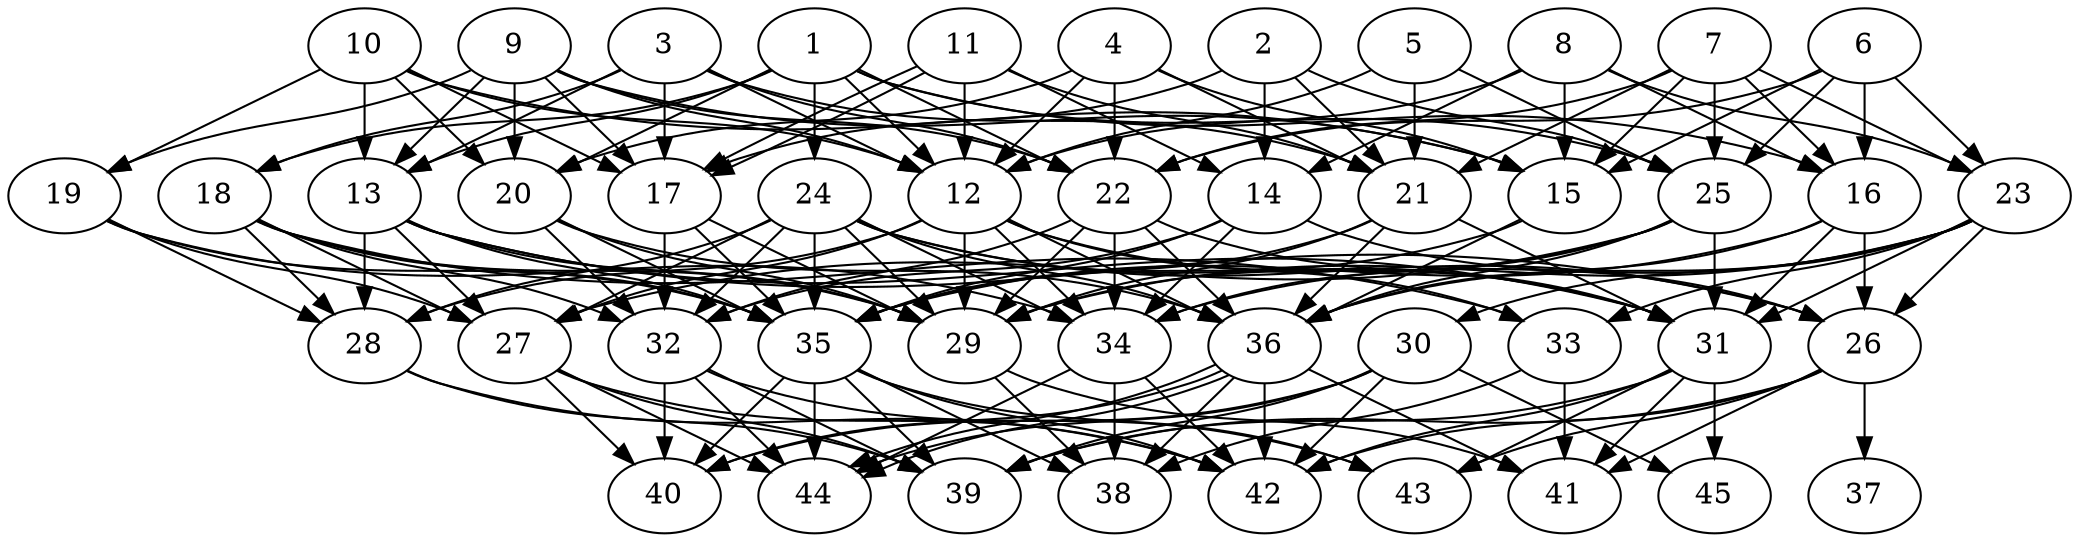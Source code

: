 // DAG automatically generated by daggen at Thu Oct  3 14:07:24 2019
// ./daggen --dot -n 45 --ccr 0.3 --fat 0.7 --regular 0.7 --density 0.7 --mindata 5242880 --maxdata 52428800 
digraph G {
  1 [size="32098987", alpha="0.16", expect_size="9629696"] 
  1 -> 12 [size ="9629696"]
  1 -> 13 [size ="9629696"]
  1 -> 16 [size ="9629696"]
  1 -> 18 [size ="9629696"]
  1 -> 20 [size ="9629696"]
  1 -> 22 [size ="9629696"]
  1 -> 24 [size ="9629696"]
  1 -> 25 [size ="9629696"]
  2 [size="142353067", alpha="0.08", expect_size="42705920"] 
  2 -> 14 [size ="42705920"]
  2 -> 17 [size ="42705920"]
  2 -> 21 [size ="42705920"]
  2 -> 25 [size ="42705920"]
  3 [size="27098453", alpha="0.18", expect_size="8129536"] 
  3 -> 12 [size ="8129536"]
  3 -> 13 [size ="8129536"]
  3 -> 17 [size ="8129536"]
  3 -> 18 [size ="8129536"]
  3 -> 21 [size ="8129536"]
  3 -> 22 [size ="8129536"]
  4 [size="165526187", alpha="0.11", expect_size="49657856"] 
  4 -> 12 [size ="49657856"]
  4 -> 15 [size ="49657856"]
  4 -> 20 [size ="49657856"]
  4 -> 21 [size ="49657856"]
  4 -> 22 [size ="49657856"]
  5 [size="171700907", alpha="0.05", expect_size="51510272"] 
  5 -> 12 [size ="51510272"]
  5 -> 21 [size ="51510272"]
  5 -> 25 [size ="51510272"]
  6 [size="83493547", alpha="0.19", expect_size="25048064"] 
  6 -> 15 [size ="25048064"]
  6 -> 16 [size ="25048064"]
  6 -> 22 [size ="25048064"]
  6 -> 23 [size ="25048064"]
  6 -> 25 [size ="25048064"]
  7 [size="150323200", alpha="0.07", expect_size="45096960"] 
  7 -> 15 [size ="45096960"]
  7 -> 16 [size ="45096960"]
  7 -> 21 [size ="45096960"]
  7 -> 22 [size ="45096960"]
  7 -> 23 [size ="45096960"]
  7 -> 25 [size ="45096960"]
  8 [size="134840320", alpha="0.07", expect_size="40452096"] 
  8 -> 12 [size ="40452096"]
  8 -> 14 [size ="40452096"]
  8 -> 15 [size ="40452096"]
  8 -> 16 [size ="40452096"]
  8 -> 23 [size ="40452096"]
  9 [size="169478827", alpha="0.13", expect_size="50843648"] 
  9 -> 12 [size ="50843648"]
  9 -> 13 [size ="50843648"]
  9 -> 15 [size ="50843648"]
  9 -> 17 [size ="50843648"]
  9 -> 19 [size ="50843648"]
  9 -> 20 [size ="50843648"]
  9 -> 22 [size ="50843648"]
  10 [size="44209493", alpha="0.17", expect_size="13262848"] 
  10 -> 12 [size ="13262848"]
  10 -> 13 [size ="13262848"]
  10 -> 15 [size ="13262848"]
  10 -> 17 [size ="13262848"]
  10 -> 19 [size ="13262848"]
  10 -> 20 [size ="13262848"]
  11 [size="133802667", alpha="0.04", expect_size="40140800"] 
  11 -> 12 [size ="40140800"]
  11 -> 14 [size ="40140800"]
  11 -> 17 [size ="40140800"]
  11 -> 17 [size ="40140800"]
  11 -> 21 [size ="40140800"]
  12 [size="99833173", alpha="0.08", expect_size="29949952"] 
  12 -> 27 [size ="29949952"]
  12 -> 28 [size ="29949952"]
  12 -> 29 [size ="29949952"]
  12 -> 31 [size ="29949952"]
  12 -> 33 [size ="29949952"]
  12 -> 34 [size ="29949952"]
  12 -> 36 [size ="29949952"]
  13 [size="162747733", alpha="0.08", expect_size="48824320"] 
  13 -> 26 [size ="48824320"]
  13 -> 27 [size ="48824320"]
  13 -> 28 [size ="48824320"]
  13 -> 29 [size ="48824320"]
  13 -> 31 [size ="48824320"]
  13 -> 35 [size ="48824320"]
  14 [size="145715200", alpha="0.08", expect_size="43714560"] 
  14 -> 26 [size ="43714560"]
  14 -> 32 [size ="43714560"]
  14 -> 34 [size ="43714560"]
  14 -> 35 [size ="43714560"]
  15 [size="75953493", alpha="0.11", expect_size="22786048"] 
  15 -> 35 [size ="22786048"]
  15 -> 36 [size ="22786048"]
  16 [size="118289067", alpha="0.15", expect_size="35486720"] 
  16 -> 26 [size ="35486720"]
  16 -> 31 [size ="35486720"]
  16 -> 35 [size ="35486720"]
  16 -> 36 [size ="35486720"]
  17 [size="113148587", alpha="0.03", expect_size="33944576"] 
  17 -> 29 [size ="33944576"]
  17 -> 32 [size ="33944576"]
  17 -> 35 [size ="33944576"]
  18 [size="169024853", alpha="0.07", expect_size="50707456"] 
  18 -> 27 [size ="50707456"]
  18 -> 28 [size ="50707456"]
  18 -> 29 [size ="50707456"]
  18 -> 32 [size ="50707456"]
  18 -> 33 [size ="50707456"]
  18 -> 35 [size ="50707456"]
  19 [size="68403200", alpha="0.02", expect_size="20520960"] 
  19 -> 27 [size ="20520960"]
  19 -> 28 [size ="20520960"]
  19 -> 34 [size ="20520960"]
  19 -> 35 [size ="20520960"]
  20 [size="168826880", alpha="0.07", expect_size="50648064"] 
  20 -> 29 [size ="50648064"]
  20 -> 32 [size ="50648064"]
  20 -> 35 [size ="50648064"]
  20 -> 36 [size ="50648064"]
  21 [size="146377387", alpha="0.15", expect_size="43913216"] 
  21 -> 29 [size ="43913216"]
  21 -> 31 [size ="43913216"]
  21 -> 35 [size ="43913216"]
  21 -> 36 [size ="43913216"]
  22 [size="21483520", alpha="0.18", expect_size="6445056"] 
  22 -> 29 [size ="6445056"]
  22 -> 31 [size ="6445056"]
  22 -> 32 [size ="6445056"]
  22 -> 34 [size ="6445056"]
  22 -> 36 [size ="6445056"]
  23 [size="84797440", alpha="0.03", expect_size="25439232"] 
  23 -> 26 [size ="25439232"]
  23 -> 29 [size ="25439232"]
  23 -> 30 [size ="25439232"]
  23 -> 31 [size ="25439232"]
  23 -> 33 [size ="25439232"]
  23 -> 34 [size ="25439232"]
  23 -> 36 [size ="25439232"]
  24 [size="143868587", alpha="0.06", expect_size="43160576"] 
  24 -> 26 [size ="43160576"]
  24 -> 27 [size ="43160576"]
  24 -> 28 [size ="43160576"]
  24 -> 29 [size ="43160576"]
  24 -> 31 [size ="43160576"]
  24 -> 32 [size ="43160576"]
  24 -> 34 [size ="43160576"]
  24 -> 35 [size ="43160576"]
  24 -> 36 [size ="43160576"]
  25 [size="51169280", alpha="0.09", expect_size="15350784"] 
  25 -> 27 [size ="15350784"]
  25 -> 29 [size ="15350784"]
  25 -> 31 [size ="15350784"]
  25 -> 34 [size ="15350784"]
  25 -> 36 [size ="15350784"]
  26 [size="140738560", alpha="0.00", expect_size="42221568"] 
  26 -> 37 [size ="42221568"]
  26 -> 39 [size ="42221568"]
  26 -> 41 [size ="42221568"]
  26 -> 42 [size ="42221568"]
  26 -> 43 [size ="42221568"]
  27 [size="103925760", alpha="0.09", expect_size="31177728"] 
  27 -> 39 [size ="31177728"]
  27 -> 40 [size ="31177728"]
  27 -> 42 [size ="31177728"]
  27 -> 44 [size ="31177728"]
  28 [size="123706027", alpha="0.12", expect_size="37111808"] 
  28 -> 39 [size ="37111808"]
  28 -> 42 [size ="37111808"]
  29 [size="19968000", alpha="0.14", expect_size="5990400"] 
  29 -> 38 [size ="5990400"]
  29 -> 41 [size ="5990400"]
  30 [size="32290133", alpha="0.00", expect_size="9687040"] 
  30 -> 39 [size ="9687040"]
  30 -> 40 [size ="9687040"]
  30 -> 42 [size ="9687040"]
  30 -> 44 [size ="9687040"]
  30 -> 45 [size ="9687040"]
  31 [size="88610133", alpha="0.01", expect_size="26583040"] 
  31 -> 39 [size ="26583040"]
  31 -> 41 [size ="26583040"]
  31 -> 42 [size ="26583040"]
  31 -> 43 [size ="26583040"]
  31 -> 45 [size ="26583040"]
  32 [size="46267733", alpha="0.12", expect_size="13880320"] 
  32 -> 39 [size ="13880320"]
  32 -> 40 [size ="13880320"]
  32 -> 43 [size ="13880320"]
  32 -> 44 [size ="13880320"]
  33 [size="30146560", alpha="0.02", expect_size="9043968"] 
  33 -> 38 [size ="9043968"]
  33 -> 41 [size ="9043968"]
  34 [size="49861973", alpha="0.08", expect_size="14958592"] 
  34 -> 38 [size ="14958592"]
  34 -> 42 [size ="14958592"]
  34 -> 44 [size ="14958592"]
  35 [size="96184320", alpha="0.01", expect_size="28855296"] 
  35 -> 38 [size ="28855296"]
  35 -> 39 [size ="28855296"]
  35 -> 40 [size ="28855296"]
  35 -> 42 [size ="28855296"]
  35 -> 43 [size ="28855296"]
  35 -> 44 [size ="28855296"]
  36 [size="166055253", alpha="0.07", expect_size="49816576"] 
  36 -> 38 [size ="49816576"]
  36 -> 40 [size ="49816576"]
  36 -> 41 [size ="49816576"]
  36 -> 42 [size ="49816576"]
  36 -> 44 [size ="49816576"]
  36 -> 44 [size ="49816576"]
  37 [size="168202240", alpha="0.06", expect_size="50460672"] 
  38 [size="78189227", alpha="0.04", expect_size="23456768"] 
  39 [size="170673493", alpha="0.08", expect_size="51202048"] 
  40 [size="125798400", alpha="0.11", expect_size="37739520"] 
  41 [size="127583573", alpha="0.11", expect_size="38275072"] 
  42 [size="135072427", alpha="0.11", expect_size="40521728"] 
  43 [size="73335467", alpha="0.20", expect_size="22000640"] 
  44 [size="87644160", alpha="0.05", expect_size="26293248"] 
  45 [size="148957867", alpha="0.14", expect_size="44687360"] 
}
